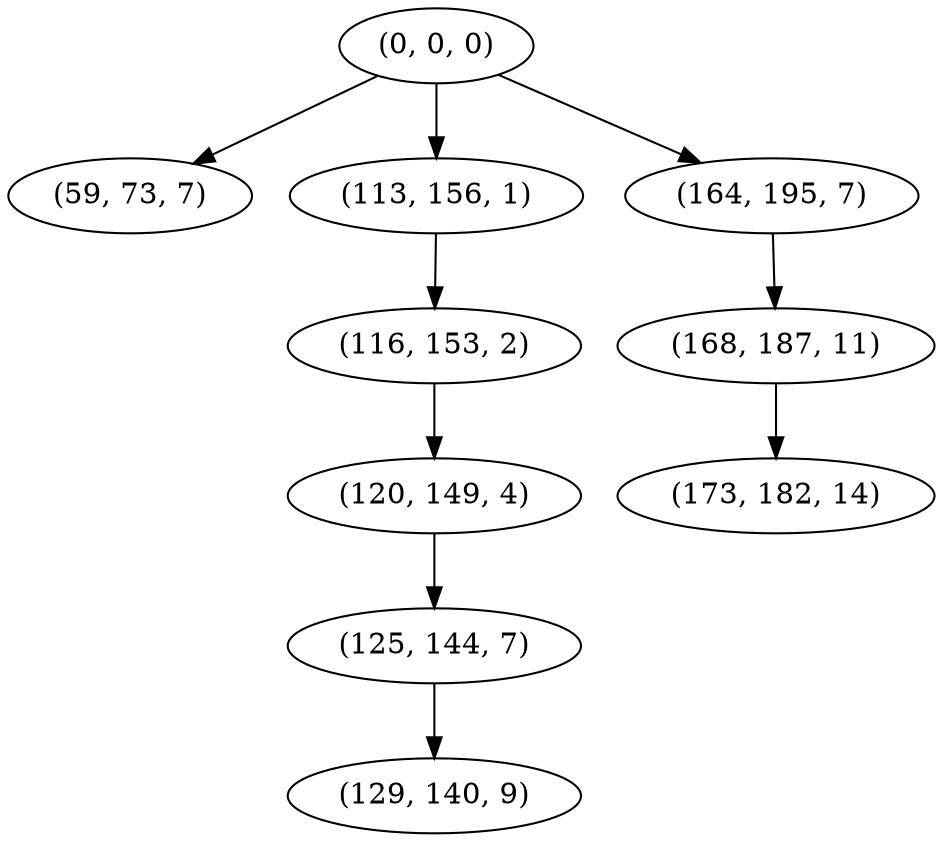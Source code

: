 digraph tree {
    "(0, 0, 0)";
    "(59, 73, 7)";
    "(113, 156, 1)";
    "(116, 153, 2)";
    "(120, 149, 4)";
    "(125, 144, 7)";
    "(129, 140, 9)";
    "(164, 195, 7)";
    "(168, 187, 11)";
    "(173, 182, 14)";
    "(0, 0, 0)" -> "(59, 73, 7)";
    "(0, 0, 0)" -> "(113, 156, 1)";
    "(0, 0, 0)" -> "(164, 195, 7)";
    "(113, 156, 1)" -> "(116, 153, 2)";
    "(116, 153, 2)" -> "(120, 149, 4)";
    "(120, 149, 4)" -> "(125, 144, 7)";
    "(125, 144, 7)" -> "(129, 140, 9)";
    "(164, 195, 7)" -> "(168, 187, 11)";
    "(168, 187, 11)" -> "(173, 182, 14)";
}
